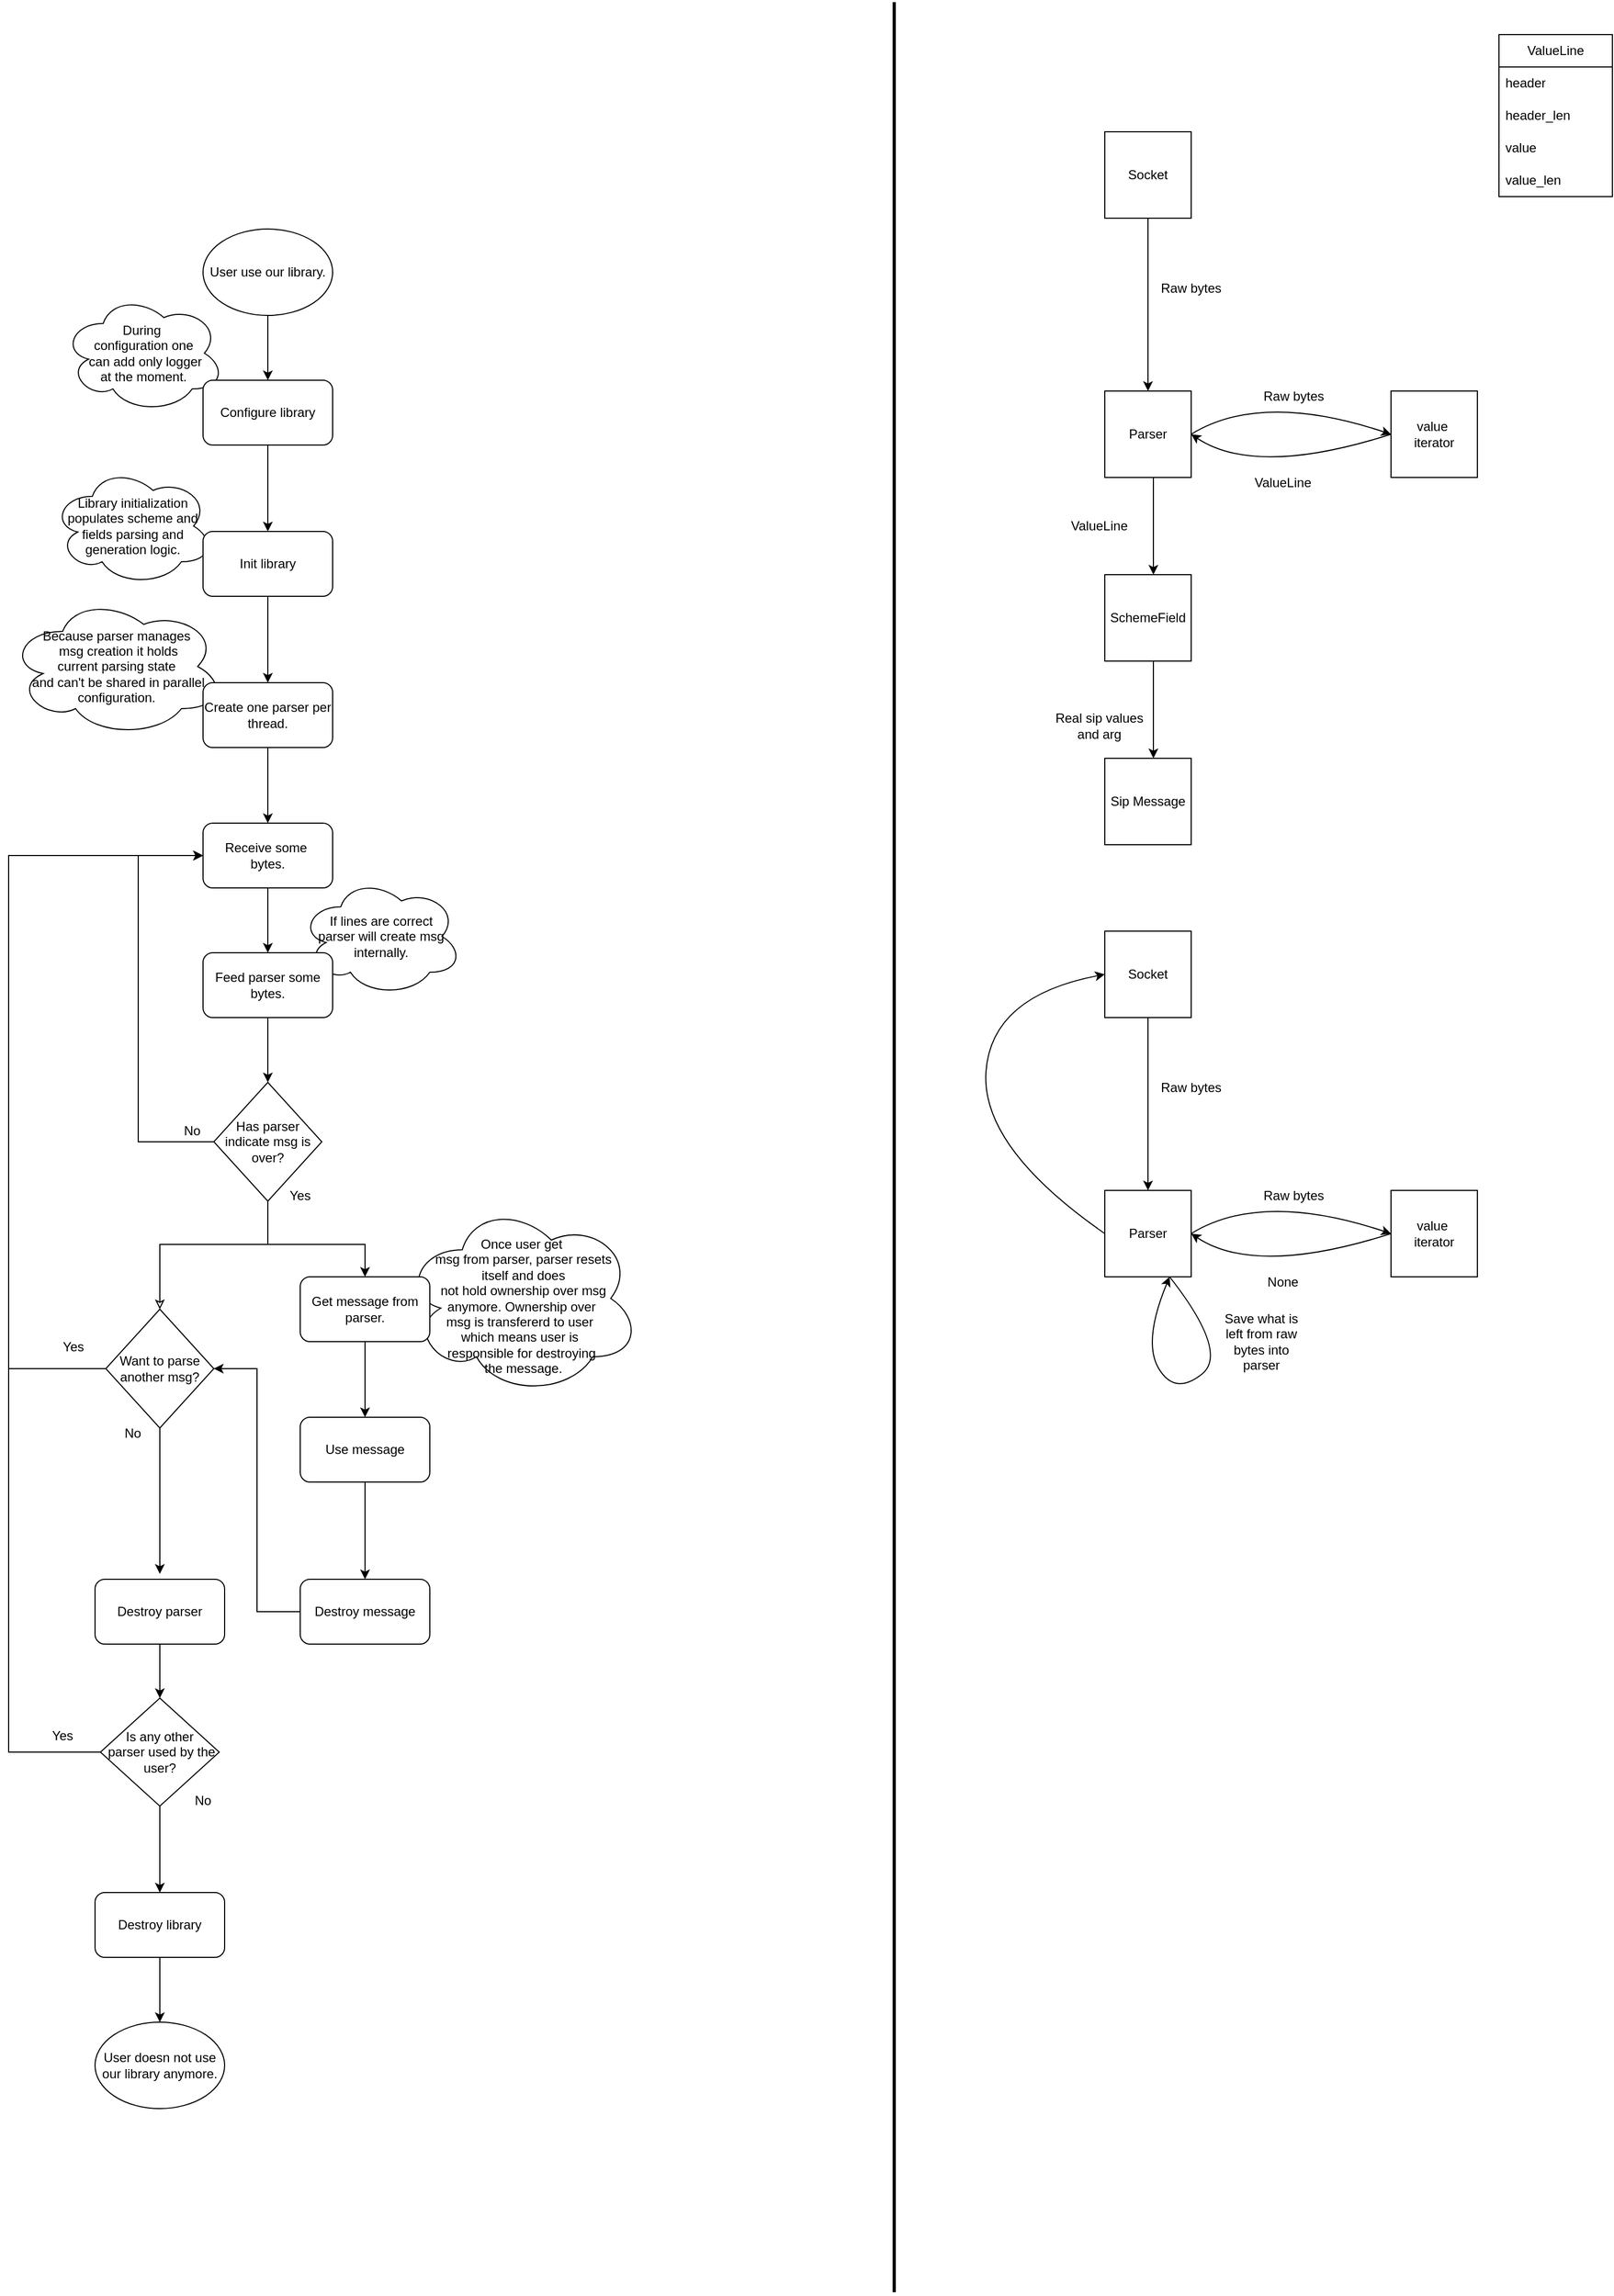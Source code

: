 <mxfile version="27.0.3">
  <diagram name="Parse" id="ZKBCoRI4lpfDGy-4syBj">
    <mxGraphModel dx="3244" dy="1304" grid="1" gridSize="10" guides="1" tooltips="1" connect="1" arrows="1" fold="1" page="1" pageScale="1" pageWidth="850" pageHeight="1100" math="0" shadow="0">
      <root>
        <mxCell id="0" />
        <mxCell id="1" parent="0" />
        <mxCell id="w6QvwMustZXX6lFKVsSo-62" value="&lt;div&gt;&lt;br&gt;&lt;/div&gt;&lt;div&gt;&lt;span style=&quot;background-color: transparent; color: light-dark(rgb(0, 0, 0), rgb(255, 255, 255));&quot;&gt;Once user get&lt;/span&gt;&lt;/div&gt;&lt;div&gt;&lt;span style=&quot;background-color: transparent; color: light-dark(rgb(0, 0, 0), rgb(255, 255, 255));&quot;&gt;&amp;nbsp;msg from parser,&amp;nbsp;&lt;/span&gt;&lt;span style=&quot;background-color: transparent; color: light-dark(rgb(0, 0, 0), rgb(255, 255, 255));&quot;&gt;parser resets&lt;/span&gt;&lt;/div&gt;&lt;div&gt;&lt;span style=&quot;background-color: transparent; color: light-dark(rgb(0, 0, 0), rgb(255, 255, 255));&quot;&gt;&amp;nbsp;itself and does&lt;/span&gt;&lt;/div&gt;&lt;div&gt;&amp;nbsp;not hold ownership over msg&lt;/div&gt;&lt;div&gt;&amp;nbsp;anymore. Ownership over&amp;nbsp;&lt;/div&gt;&lt;div&gt;msg is transfererd to user&amp;nbsp;&lt;/div&gt;&lt;div&gt;which means user is&amp;nbsp;&lt;/div&gt;&lt;div&gt;responsible&amp;nbsp;&lt;span style=&quot;background-color: transparent; color: light-dark(rgb(0, 0, 0), rgb(255, 255, 255));&quot;&gt;for destroying&lt;/span&gt;&lt;/div&gt;&lt;div&gt;&lt;span style=&quot;background-color: transparent; color: light-dark(rgb(0, 0, 0), rgb(255, 255, 255));&quot;&gt;&amp;nbsp;the message.&lt;/span&gt;&lt;/div&gt;" style="ellipse;shape=cloud;whiteSpace=wrap;html=1;" parent="1" vertex="1">
          <mxGeometry x="-335" y="1150" width="220" height="180" as="geometry" />
        </mxCell>
        <mxCell id="w6QvwMustZXX6lFKVsSo-14" value="&lt;div&gt;&lt;br&gt;&lt;/div&gt;Because parser&amp;nbsp;&lt;span style=&quot;background-color: transparent; color: light-dark(rgb(0, 0, 0), rgb(255, 255, 255));&quot;&gt;manages&lt;/span&gt;&lt;div&gt;&lt;span style=&quot;background-color: transparent; color: light-dark(rgb(0, 0, 0), rgb(255, 255, 255));&quot;&gt;&amp;nbsp;msg&amp;nbsp;&lt;/span&gt;&lt;span style=&quot;background-color: transparent; color: light-dark(rgb(0, 0, 0), rgb(255, 255, 255));&quot;&gt;creation it holds&lt;/span&gt;&lt;div&gt;&lt;span style=&quot;background-color: transparent; color: light-dark(rgb(0, 0, 0), rgb(255, 255, 255));&quot;&gt;current parsing state&lt;/span&gt;&lt;/div&gt;&lt;div&gt;&lt;span style=&quot;background-color: transparent; color: light-dark(rgb(0, 0, 0), rgb(255, 255, 255));&quot;&gt;&amp;nbsp;and can&#39;t be shared in parallel&lt;/span&gt;&lt;/div&gt;&lt;div&gt;&lt;span style=&quot;background-color: transparent; color: light-dark(rgb(0, 0, 0), rgb(255, 255, 255));&quot;&gt;configuration.&lt;/span&gt;&lt;/div&gt;&lt;div&gt;&lt;div&gt;&lt;br&gt;&lt;/div&gt;&lt;/div&gt;&lt;/div&gt;" style="ellipse;shape=cloud;whiteSpace=wrap;html=1;" parent="1" vertex="1">
          <mxGeometry x="-700" y="590" width="200" height="130" as="geometry" />
        </mxCell>
        <mxCell id="w6QvwMustZXX6lFKVsSo-7" value="Library initialization populates scheme and fields parsing and generation logic." style="ellipse;shape=cloud;whiteSpace=wrap;html=1;" parent="1" vertex="1">
          <mxGeometry x="-660" y="470" width="150" height="110" as="geometry" />
        </mxCell>
        <mxCell id="w6QvwMustZXX6lFKVsSo-4" value="During&amp;nbsp;&lt;div&gt;configuration one&lt;/div&gt;&lt;div&gt;&amp;nbsp;can add only&lt;span style=&quot;background-color: transparent; color: light-dark(rgb(0, 0, 0), rgb(255, 255, 255));&quot;&gt;&amp;nbsp;logger&lt;/span&gt;&lt;/div&gt;&lt;div&gt;&lt;div&gt;at the moment.&lt;/div&gt;&lt;/div&gt;" style="ellipse;shape=cloud;whiteSpace=wrap;html=1;" parent="1" vertex="1">
          <mxGeometry x="-650" y="310" width="150" height="110" as="geometry" />
        </mxCell>
        <mxCell id="w6QvwMustZXX6lFKVsSo-3" value="" style="edgeStyle=orthogonalEdgeStyle;rounded=0;orthogonalLoop=1;jettySize=auto;html=1;" parent="1" source="w6QvwMustZXX6lFKVsSo-1" target="w6QvwMustZXX6lFKVsSo-2" edge="1">
          <mxGeometry relative="1" as="geometry" />
        </mxCell>
        <mxCell id="w6QvwMustZXX6lFKVsSo-1" value="User use our library." style="ellipse;whiteSpace=wrap;html=1;" parent="1" vertex="1">
          <mxGeometry x="-520" y="250" width="120" height="80" as="geometry" />
        </mxCell>
        <mxCell id="w6QvwMustZXX6lFKVsSo-6" value="" style="edgeStyle=orthogonalEdgeStyle;rounded=0;orthogonalLoop=1;jettySize=auto;html=1;" parent="1" source="w6QvwMustZXX6lFKVsSo-2" target="w6QvwMustZXX6lFKVsSo-5" edge="1">
          <mxGeometry relative="1" as="geometry" />
        </mxCell>
        <mxCell id="w6QvwMustZXX6lFKVsSo-2" value="Configure library" style="rounded=1;whiteSpace=wrap;html=1;" parent="1" vertex="1">
          <mxGeometry x="-520" y="390" width="120" height="60" as="geometry" />
        </mxCell>
        <mxCell id="w6QvwMustZXX6lFKVsSo-13" value="" style="edgeStyle=orthogonalEdgeStyle;rounded=0;orthogonalLoop=1;jettySize=auto;html=1;" parent="1" source="w6QvwMustZXX6lFKVsSo-5" target="w6QvwMustZXX6lFKVsSo-11" edge="1">
          <mxGeometry relative="1" as="geometry" />
        </mxCell>
        <mxCell id="w6QvwMustZXX6lFKVsSo-5" value="Init library" style="rounded=1;whiteSpace=wrap;html=1;" parent="1" vertex="1">
          <mxGeometry x="-520" y="530" width="120" height="60" as="geometry" />
        </mxCell>
        <mxCell id="w6QvwMustZXX6lFKVsSo-26" value="" style="edgeStyle=orthogonalEdgeStyle;rounded=0;orthogonalLoop=1;jettySize=auto;html=1;" parent="1" source="w6QvwMustZXX6lFKVsSo-11" target="w6QvwMustZXX6lFKVsSo-19" edge="1">
          <mxGeometry relative="1" as="geometry" />
        </mxCell>
        <mxCell id="w6QvwMustZXX6lFKVsSo-11" value="Create one parser per thread." style="rounded=1;whiteSpace=wrap;html=1;" parent="1" vertex="1">
          <mxGeometry x="-520" y="670" width="120" height="60" as="geometry" />
        </mxCell>
        <mxCell id="w6QvwMustZXX6lFKVsSo-18" value="If lines are correct&lt;div&gt;parser will create msg internally.&lt;/div&gt;" style="ellipse;shape=cloud;whiteSpace=wrap;html=1;" parent="1" vertex="1">
          <mxGeometry x="-430" y="850" width="150" height="110" as="geometry" />
        </mxCell>
        <mxCell id="w6QvwMustZXX6lFKVsSo-27" value="" style="edgeStyle=orthogonalEdgeStyle;rounded=0;orthogonalLoop=1;jettySize=auto;html=1;" parent="1" source="w6QvwMustZXX6lFKVsSo-19" target="w6QvwMustZXX6lFKVsSo-20" edge="1">
          <mxGeometry relative="1" as="geometry" />
        </mxCell>
        <mxCell id="w6QvwMustZXX6lFKVsSo-19" value="Receive some&amp;nbsp;&lt;div&gt;bytes.&lt;/div&gt;" style="rounded=1;whiteSpace=wrap;html=1;" parent="1" vertex="1">
          <mxGeometry x="-520" y="800" width="120" height="60" as="geometry" />
        </mxCell>
        <mxCell id="w6QvwMustZXX6lFKVsSo-28" value="" style="edgeStyle=orthogonalEdgeStyle;rounded=0;orthogonalLoop=1;jettySize=auto;html=1;" parent="1" source="w6QvwMustZXX6lFKVsSo-20" target="w6QvwMustZXX6lFKVsSo-21" edge="1">
          <mxGeometry relative="1" as="geometry" />
        </mxCell>
        <mxCell id="w6QvwMustZXX6lFKVsSo-20" value="Feed parser some bytes." style="rounded=1;whiteSpace=wrap;html=1;" parent="1" vertex="1">
          <mxGeometry x="-520" y="920" width="120" height="60" as="geometry" />
        </mxCell>
        <mxCell id="w6QvwMustZXX6lFKVsSo-25" value="" style="edgeStyle=orthogonalEdgeStyle;rounded=0;orthogonalLoop=1;jettySize=auto;html=1;entryX=0;entryY=0.5;entryDx=0;entryDy=0;" parent="1" source="w6QvwMustZXX6lFKVsSo-21" target="w6QvwMustZXX6lFKVsSo-19" edge="1">
          <mxGeometry relative="1" as="geometry">
            <mxPoint x="-640" y="1095" as="targetPoint" />
            <Array as="points">
              <mxPoint x="-580" y="1095" />
              <mxPoint x="-580" y="830" />
            </Array>
          </mxGeometry>
        </mxCell>
        <mxCell id="w6QvwMustZXX6lFKVsSo-35" value="" style="edgeStyle=orthogonalEdgeStyle;rounded=0;orthogonalLoop=1;jettySize=auto;html=1;" parent="1" source="w6QvwMustZXX6lFKVsSo-21" target="w6QvwMustZXX6lFKVsSo-34" edge="1">
          <mxGeometry relative="1" as="geometry">
            <Array as="points">
              <mxPoint x="-460" y="1190" />
              <mxPoint x="-370" y="1190" />
            </Array>
          </mxGeometry>
        </mxCell>
        <mxCell id="w6QvwMustZXX6lFKVsSo-21" value="Has parser indicate msg is over?" style="rhombus;whiteSpace=wrap;html=1;" parent="1" vertex="1">
          <mxGeometry x="-510" y="1040" width="100" height="110" as="geometry" />
        </mxCell>
        <mxCell id="w6QvwMustZXX6lFKVsSo-29" value="No" style="text;html=1;align=center;verticalAlign=middle;whiteSpace=wrap;rounded=0;" parent="1" vertex="1">
          <mxGeometry x="-560" y="1070" width="60" height="30" as="geometry" />
        </mxCell>
        <mxCell id="w6QvwMustZXX6lFKVsSo-77" value="" style="edgeStyle=orthogonalEdgeStyle;rounded=0;orthogonalLoop=1;jettySize=auto;html=1;" parent="1" source="w6QvwMustZXX6lFKVsSo-34" target="w6QvwMustZXX6lFKVsSo-43" edge="1">
          <mxGeometry relative="1" as="geometry">
            <mxPoint x="-370" y="1390" as="targetPoint" />
          </mxGeometry>
        </mxCell>
        <mxCell id="w6QvwMustZXX6lFKVsSo-34" value="Get message from parser." style="rounded=1;whiteSpace=wrap;html=1;" parent="1" vertex="1">
          <mxGeometry x="-430" y="1220" width="120" height="60" as="geometry" />
        </mxCell>
        <mxCell id="w6QvwMustZXX6lFKVsSo-36" value="Yes" style="text;html=1;align=center;verticalAlign=middle;whiteSpace=wrap;rounded=0;" parent="1" vertex="1">
          <mxGeometry x="-460" y="1130" width="60" height="30" as="geometry" />
        </mxCell>
        <mxCell id="w6QvwMustZXX6lFKVsSo-47" value="" style="edgeStyle=orthogonalEdgeStyle;rounded=0;orthogonalLoop=1;jettySize=auto;html=1;" parent="1" source="w6QvwMustZXX6lFKVsSo-43" target="w6QvwMustZXX6lFKVsSo-46" edge="1">
          <mxGeometry relative="1" as="geometry" />
        </mxCell>
        <mxCell id="w6QvwMustZXX6lFKVsSo-43" value="Use message" style="rounded=1;whiteSpace=wrap;html=1;" parent="1" vertex="1">
          <mxGeometry x="-430" y="1350" width="120" height="60" as="geometry" />
        </mxCell>
        <mxCell id="w6QvwMustZXX6lFKVsSo-69" value="" style="edgeStyle=orthogonalEdgeStyle;rounded=0;orthogonalLoop=1;jettySize=auto;html=1;entryX=1;entryY=0.5;entryDx=0;entryDy=0;" parent="1" source="w6QvwMustZXX6lFKVsSo-46" target="w6QvwMustZXX6lFKVsSo-57" edge="1">
          <mxGeometry relative="1" as="geometry" />
        </mxCell>
        <mxCell id="w6QvwMustZXX6lFKVsSo-46" value="Destroy message" style="rounded=1;whiteSpace=wrap;html=1;" parent="1" vertex="1">
          <mxGeometry x="-430" y="1500" width="120" height="60" as="geometry" />
        </mxCell>
        <mxCell id="w6QvwMustZXX6lFKVsSo-66" value="" style="edgeStyle=orthogonalEdgeStyle;rounded=0;orthogonalLoop=1;jettySize=auto;html=1;entryX=0;entryY=0.5;entryDx=0;entryDy=0;" parent="1" source="w6QvwMustZXX6lFKVsSo-57" target="w6QvwMustZXX6lFKVsSo-19" edge="1">
          <mxGeometry relative="1" as="geometry">
            <mxPoint x="-755" y="1445" as="targetPoint" />
            <Array as="points">
              <mxPoint x="-700" y="1305" />
              <mxPoint x="-700" y="830" />
            </Array>
          </mxGeometry>
        </mxCell>
        <mxCell id="w6QvwMustZXX6lFKVsSo-71" value="" style="edgeStyle=orthogonalEdgeStyle;rounded=0;orthogonalLoop=1;jettySize=auto;html=1;" parent="1" source="w6QvwMustZXX6lFKVsSo-57" edge="1">
          <mxGeometry relative="1" as="geometry">
            <mxPoint x="-560" y="1495" as="targetPoint" />
          </mxGeometry>
        </mxCell>
        <mxCell id="w6QvwMustZXX6lFKVsSo-79" value="" style="edgeStyle=orthogonalEdgeStyle;rounded=0;orthogonalLoop=1;jettySize=auto;html=1;entryX=0.5;entryY=1;entryDx=0;entryDy=0;startArrow=classic;startFill=0;endArrow=none;" parent="1" source="w6QvwMustZXX6lFKVsSo-57" target="w6QvwMustZXX6lFKVsSo-21" edge="1">
          <mxGeometry relative="1" as="geometry">
            <mxPoint x="-560" y="1115" as="targetPoint" />
            <Array as="points">
              <mxPoint x="-560" y="1190" />
              <mxPoint x="-460" y="1190" />
            </Array>
          </mxGeometry>
        </mxCell>
        <mxCell id="w6QvwMustZXX6lFKVsSo-57" value="Want to parse another msg?" style="rhombus;whiteSpace=wrap;html=1;" parent="1" vertex="1">
          <mxGeometry x="-610" y="1250" width="100" height="110" as="geometry" />
        </mxCell>
        <mxCell id="w6QvwMustZXX6lFKVsSo-67" value="Yes" style="text;html=1;align=center;verticalAlign=middle;whiteSpace=wrap;rounded=0;" parent="1" vertex="1">
          <mxGeometry x="-670" y="1270" width="60" height="30" as="geometry" />
        </mxCell>
        <mxCell id="w6QvwMustZXX6lFKVsSo-72" value="No" style="text;html=1;align=center;verticalAlign=middle;whiteSpace=wrap;rounded=0;" parent="1" vertex="1">
          <mxGeometry x="-615" y="1350" width="60" height="30" as="geometry" />
        </mxCell>
        <mxCell id="w6QvwMustZXX6lFKVsSo-85" value="" style="edgeStyle=orthogonalEdgeStyle;rounded=0;orthogonalLoop=1;jettySize=auto;html=1;" parent="1" source="w6QvwMustZXX6lFKVsSo-74" target="w6QvwMustZXX6lFKVsSo-82" edge="1">
          <mxGeometry relative="1" as="geometry" />
        </mxCell>
        <mxCell id="w6QvwMustZXX6lFKVsSo-74" value="Destroy parser" style="rounded=1;whiteSpace=wrap;html=1;" parent="1" vertex="1">
          <mxGeometry x="-620" y="1500" width="120" height="60" as="geometry" />
        </mxCell>
        <mxCell id="w6QvwMustZXX6lFKVsSo-83" value="" style="edgeStyle=orthogonalEdgeStyle;rounded=0;orthogonalLoop=1;jettySize=auto;html=1;entryX=0;entryY=0.5;entryDx=0;entryDy=0;" parent="1" source="w6QvwMustZXX6lFKVsSo-82" target="w6QvwMustZXX6lFKVsSo-19" edge="1">
          <mxGeometry relative="1" as="geometry">
            <mxPoint x="-690" y="1660" as="targetPoint" />
            <Array as="points">
              <mxPoint x="-700" y="1660" />
              <mxPoint x="-700" y="830" />
            </Array>
          </mxGeometry>
        </mxCell>
        <mxCell id="w6QvwMustZXX6lFKVsSo-87" value="" style="edgeStyle=orthogonalEdgeStyle;rounded=0;orthogonalLoop=1;jettySize=auto;html=1;" parent="1" source="w6QvwMustZXX6lFKVsSo-82" edge="1">
          <mxGeometry relative="1" as="geometry">
            <mxPoint x="-560" y="1790" as="targetPoint" />
          </mxGeometry>
        </mxCell>
        <mxCell id="w6QvwMustZXX6lFKVsSo-82" value="Is any other&lt;div&gt;&amp;nbsp;parser used by the user?&lt;/div&gt;" style="rhombus;whiteSpace=wrap;html=1;" parent="1" vertex="1">
          <mxGeometry x="-615" y="1610" width="110" height="100" as="geometry" />
        </mxCell>
        <mxCell id="w6QvwMustZXX6lFKVsSo-84" value="Yes" style="text;html=1;align=center;verticalAlign=middle;whiteSpace=wrap;rounded=0;" parent="1" vertex="1">
          <mxGeometry x="-680" y="1630" width="60" height="30" as="geometry" />
        </mxCell>
        <mxCell id="w6QvwMustZXX6lFKVsSo-88" value="No" style="text;html=1;align=center;verticalAlign=middle;whiteSpace=wrap;rounded=0;" parent="1" vertex="1">
          <mxGeometry x="-550" y="1690" width="60" height="30" as="geometry" />
        </mxCell>
        <mxCell id="w6QvwMustZXX6lFKVsSo-91" value="" style="edgeStyle=orthogonalEdgeStyle;rounded=0;orthogonalLoop=1;jettySize=auto;html=1;" parent="1" source="w6QvwMustZXX6lFKVsSo-89" target="w6QvwMustZXX6lFKVsSo-90" edge="1">
          <mxGeometry relative="1" as="geometry" />
        </mxCell>
        <mxCell id="w6QvwMustZXX6lFKVsSo-89" value="Destroy library" style="rounded=1;whiteSpace=wrap;html=1;" parent="1" vertex="1">
          <mxGeometry x="-620" y="1790" width="120" height="60" as="geometry" />
        </mxCell>
        <mxCell id="w6QvwMustZXX6lFKVsSo-90" value="User doesn not use our library anymore." style="ellipse;whiteSpace=wrap;html=1;" parent="1" vertex="1">
          <mxGeometry x="-620" y="1910" width="120" height="80" as="geometry" />
        </mxCell>
        <mxCell id="ZkheOrI6pRWmsH4isbMg-12" value="" style="endArrow=none;html=1;rounded=0;strokeWidth=3;" edge="1" parent="1">
          <mxGeometry width="50" height="50" relative="1" as="geometry">
            <mxPoint x="120" y="2160" as="sourcePoint" />
            <mxPoint x="120" y="40" as="targetPoint" />
          </mxGeometry>
        </mxCell>
        <mxCell id="ZkheOrI6pRWmsH4isbMg-13" value="Socket" style="whiteSpace=wrap;html=1;aspect=fixed;" vertex="1" parent="1">
          <mxGeometry x="315" y="160" width="80" height="80" as="geometry" />
        </mxCell>
        <mxCell id="ZkheOrI6pRWmsH4isbMg-15" value="Parser" style="whiteSpace=wrap;html=1;aspect=fixed;" vertex="1" parent="1">
          <mxGeometry x="315" y="400" width="80" height="80" as="geometry" />
        </mxCell>
        <mxCell id="ZkheOrI6pRWmsH4isbMg-16" value="" style="endArrow=classic;html=1;rounded=0;entryX=0.5;entryY=0;entryDx=0;entryDy=0;" edge="1" parent="1" target="ZkheOrI6pRWmsH4isbMg-15">
          <mxGeometry width="50" height="50" relative="1" as="geometry">
            <mxPoint x="355" y="240" as="sourcePoint" />
            <mxPoint x="405" y="180" as="targetPoint" />
          </mxGeometry>
        </mxCell>
        <mxCell id="ZkheOrI6pRWmsH4isbMg-17" value="Raw bytes" style="text;html=1;align=center;verticalAlign=middle;whiteSpace=wrap;rounded=0;" vertex="1" parent="1">
          <mxGeometry x="365" y="290" width="60" height="30" as="geometry" />
        </mxCell>
        <mxCell id="ZkheOrI6pRWmsH4isbMg-20" value="value&amp;nbsp;&lt;div&gt;iterator&lt;/div&gt;" style="whiteSpace=wrap;html=1;aspect=fixed;" vertex="1" parent="1">
          <mxGeometry x="580" y="400" width="80" height="80" as="geometry" />
        </mxCell>
        <mxCell id="ZkheOrI6pRWmsH4isbMg-23" value="" style="endArrow=classic;html=1;rounded=0;exitX=1;exitY=0.5;exitDx=0;exitDy=0;entryX=0;entryY=0.5;entryDx=0;entryDy=0;curved=1;" edge="1" parent="1" source="ZkheOrI6pRWmsH4isbMg-15" target="ZkheOrI6pRWmsH4isbMg-20">
          <mxGeometry width="50" height="50" relative="1" as="geometry">
            <mxPoint x="430" y="440" as="sourcePoint" />
            <mxPoint x="480" y="390" as="targetPoint" />
            <Array as="points">
              <mxPoint x="460" y="400" />
            </Array>
          </mxGeometry>
        </mxCell>
        <mxCell id="ZkheOrI6pRWmsH4isbMg-24" value="" style="endArrow=classic;html=1;rounded=0;exitX=0;exitY=0.5;exitDx=0;exitDy=0;entryX=0;entryY=0.5;entryDx=0;entryDy=0;curved=1;" edge="1" parent="1" source="ZkheOrI6pRWmsH4isbMg-20">
          <mxGeometry width="50" height="50" relative="1" as="geometry">
            <mxPoint x="520" y="440" as="sourcePoint" />
            <mxPoint x="395" y="440" as="targetPoint" />
            <Array as="points">
              <mxPoint x="455" y="480" />
            </Array>
          </mxGeometry>
        </mxCell>
        <mxCell id="ZkheOrI6pRWmsH4isbMg-25" value="Raw bytes" style="text;html=1;align=center;verticalAlign=middle;whiteSpace=wrap;rounded=0;" vertex="1" parent="1">
          <mxGeometry x="460" y="390" width="60" height="30" as="geometry" />
        </mxCell>
        <mxCell id="ZkheOrI6pRWmsH4isbMg-26" value="ValueLine" style="swimlane;fontStyle=0;childLayout=stackLayout;horizontal=1;startSize=30;horizontalStack=0;resizeParent=1;resizeParentMax=0;resizeLast=0;collapsible=1;marginBottom=0;whiteSpace=wrap;html=1;" vertex="1" parent="1">
          <mxGeometry x="680" y="70" width="105" height="150" as="geometry" />
        </mxCell>
        <mxCell id="ZkheOrI6pRWmsH4isbMg-27" value="header" style="text;strokeColor=none;fillColor=none;align=left;verticalAlign=middle;spacingLeft=4;spacingRight=4;overflow=hidden;points=[[0,0.5],[1,0.5]];portConstraint=eastwest;rotatable=0;whiteSpace=wrap;html=1;" vertex="1" parent="ZkheOrI6pRWmsH4isbMg-26">
          <mxGeometry y="30" width="105" height="30" as="geometry" />
        </mxCell>
        <mxCell id="ZkheOrI6pRWmsH4isbMg-28" value="header_len" style="text;strokeColor=none;fillColor=none;align=left;verticalAlign=middle;spacingLeft=4;spacingRight=4;overflow=hidden;points=[[0,0.5],[1,0.5]];portConstraint=eastwest;rotatable=0;whiteSpace=wrap;html=1;" vertex="1" parent="ZkheOrI6pRWmsH4isbMg-26">
          <mxGeometry y="60" width="105" height="30" as="geometry" />
        </mxCell>
        <mxCell id="ZkheOrI6pRWmsH4isbMg-29" value="value" style="text;strokeColor=none;fillColor=none;align=left;verticalAlign=middle;spacingLeft=4;spacingRight=4;overflow=hidden;points=[[0,0.5],[1,0.5]];portConstraint=eastwest;rotatable=0;whiteSpace=wrap;html=1;" vertex="1" parent="ZkheOrI6pRWmsH4isbMg-26">
          <mxGeometry y="90" width="105" height="30" as="geometry" />
        </mxCell>
        <mxCell id="ZkheOrI6pRWmsH4isbMg-30" value="value_len" style="text;strokeColor=none;fillColor=none;align=left;verticalAlign=middle;spacingLeft=4;spacingRight=4;overflow=hidden;points=[[0,0.5],[1,0.5]];portConstraint=eastwest;rotatable=0;whiteSpace=wrap;html=1;" vertex="1" parent="ZkheOrI6pRWmsH4isbMg-26">
          <mxGeometry y="120" width="105" height="30" as="geometry" />
        </mxCell>
        <mxCell id="ZkheOrI6pRWmsH4isbMg-32" value="" style="endArrow=classic;html=1;rounded=0;" edge="1" parent="1">
          <mxGeometry width="50" height="50" relative="1" as="geometry">
            <mxPoint x="360" y="480" as="sourcePoint" />
            <mxPoint x="360" y="570" as="targetPoint" />
          </mxGeometry>
        </mxCell>
        <mxCell id="ZkheOrI6pRWmsH4isbMg-33" value="ValueLine" style="text;html=1;align=center;verticalAlign=middle;whiteSpace=wrap;rounded=0;" vertex="1" parent="1">
          <mxGeometry x="280" y="510" width="60" height="30" as="geometry" />
        </mxCell>
        <mxCell id="ZkheOrI6pRWmsH4isbMg-34" value="ValueLine" style="text;html=1;align=center;verticalAlign=middle;whiteSpace=wrap;rounded=0;" vertex="1" parent="1">
          <mxGeometry x="450" y="470" width="60" height="30" as="geometry" />
        </mxCell>
        <mxCell id="ZkheOrI6pRWmsH4isbMg-35" value="SchemeField" style="whiteSpace=wrap;html=1;aspect=fixed;" vertex="1" parent="1">
          <mxGeometry x="315" y="570" width="80" height="80" as="geometry" />
        </mxCell>
        <mxCell id="ZkheOrI6pRWmsH4isbMg-36" value="" style="endArrow=classic;html=1;rounded=0;" edge="1" parent="1">
          <mxGeometry width="50" height="50" relative="1" as="geometry">
            <mxPoint x="360" y="650" as="sourcePoint" />
            <mxPoint x="360" y="740" as="targetPoint" />
          </mxGeometry>
        </mxCell>
        <mxCell id="ZkheOrI6pRWmsH4isbMg-37" value="Sip Message" style="whiteSpace=wrap;html=1;aspect=fixed;" vertex="1" parent="1">
          <mxGeometry x="315" y="740" width="80" height="80" as="geometry" />
        </mxCell>
        <mxCell id="ZkheOrI6pRWmsH4isbMg-38" value="Real sip values and arg" style="text;html=1;align=center;verticalAlign=middle;whiteSpace=wrap;rounded=0;" vertex="1" parent="1">
          <mxGeometry x="260" y="680" width="100" height="60" as="geometry" />
        </mxCell>
        <mxCell id="ZkheOrI6pRWmsH4isbMg-44" value="Socket" style="whiteSpace=wrap;html=1;aspect=fixed;" vertex="1" parent="1">
          <mxGeometry x="315" y="900" width="80" height="80" as="geometry" />
        </mxCell>
        <mxCell id="ZkheOrI6pRWmsH4isbMg-45" value="Parser" style="whiteSpace=wrap;html=1;aspect=fixed;" vertex="1" parent="1">
          <mxGeometry x="315" y="1140" width="80" height="80" as="geometry" />
        </mxCell>
        <mxCell id="ZkheOrI6pRWmsH4isbMg-46" value="" style="endArrow=classic;html=1;rounded=0;entryX=0.5;entryY=0;entryDx=0;entryDy=0;" edge="1" parent="1" target="ZkheOrI6pRWmsH4isbMg-45">
          <mxGeometry width="50" height="50" relative="1" as="geometry">
            <mxPoint x="355" y="980" as="sourcePoint" />
            <mxPoint x="405" y="920" as="targetPoint" />
          </mxGeometry>
        </mxCell>
        <mxCell id="ZkheOrI6pRWmsH4isbMg-47" value="Raw bytes" style="text;html=1;align=center;verticalAlign=middle;whiteSpace=wrap;rounded=0;" vertex="1" parent="1">
          <mxGeometry x="365" y="1030" width="60" height="30" as="geometry" />
        </mxCell>
        <mxCell id="ZkheOrI6pRWmsH4isbMg-48" value="value&amp;nbsp;&lt;div&gt;iterator&lt;/div&gt;" style="whiteSpace=wrap;html=1;aspect=fixed;" vertex="1" parent="1">
          <mxGeometry x="580" y="1140" width="80" height="80" as="geometry" />
        </mxCell>
        <mxCell id="ZkheOrI6pRWmsH4isbMg-49" value="" style="endArrow=classic;html=1;rounded=0;exitX=1;exitY=0.5;exitDx=0;exitDy=0;entryX=0;entryY=0.5;entryDx=0;entryDy=0;curved=1;" edge="1" parent="1" source="ZkheOrI6pRWmsH4isbMg-45" target="ZkheOrI6pRWmsH4isbMg-48">
          <mxGeometry width="50" height="50" relative="1" as="geometry">
            <mxPoint x="430" y="1180" as="sourcePoint" />
            <mxPoint x="480" y="1130" as="targetPoint" />
            <Array as="points">
              <mxPoint x="460" y="1140" />
            </Array>
          </mxGeometry>
        </mxCell>
        <mxCell id="ZkheOrI6pRWmsH4isbMg-50" value="" style="endArrow=classic;html=1;rounded=0;exitX=0;exitY=0.5;exitDx=0;exitDy=0;entryX=0;entryY=0.5;entryDx=0;entryDy=0;curved=1;" edge="1" parent="1" source="ZkheOrI6pRWmsH4isbMg-48">
          <mxGeometry width="50" height="50" relative="1" as="geometry">
            <mxPoint x="520" y="1180" as="sourcePoint" />
            <mxPoint x="395" y="1180" as="targetPoint" />
            <Array as="points">
              <mxPoint x="455" y="1220" />
            </Array>
          </mxGeometry>
        </mxCell>
        <mxCell id="ZkheOrI6pRWmsH4isbMg-51" value="Raw bytes" style="text;html=1;align=center;verticalAlign=middle;whiteSpace=wrap;rounded=0;" vertex="1" parent="1">
          <mxGeometry x="460" y="1130" width="60" height="30" as="geometry" />
        </mxCell>
        <mxCell id="ZkheOrI6pRWmsH4isbMg-52" value="" style="endArrow=classic;html=1;rounded=0;exitX=0.75;exitY=1;exitDx=0;exitDy=0;entryX=0.75;entryY=1;entryDx=0;entryDy=0;curved=1;" edge="1" parent="1" source="ZkheOrI6pRWmsH4isbMg-45" target="ZkheOrI6pRWmsH4isbMg-45">
          <mxGeometry width="50" height="50" relative="1" as="geometry">
            <mxPoint x="360" y="1220" as="sourcePoint" />
            <mxPoint x="360" y="1310" as="targetPoint" />
            <Array as="points">
              <mxPoint x="430" y="1290" />
              <mxPoint x="380" y="1330" />
              <mxPoint x="350" y="1280" />
            </Array>
          </mxGeometry>
        </mxCell>
        <mxCell id="ZkheOrI6pRWmsH4isbMg-54" value="None" style="text;html=1;align=center;verticalAlign=middle;whiteSpace=wrap;rounded=0;" vertex="1" parent="1">
          <mxGeometry x="450" y="1210" width="60" height="30" as="geometry" />
        </mxCell>
        <mxCell id="ZkheOrI6pRWmsH4isbMg-61" value="Save what is left from raw bytes into parser" style="text;html=1;align=center;verticalAlign=middle;whiteSpace=wrap;rounded=0;" vertex="1" parent="1">
          <mxGeometry x="420" y="1260" width="80" height="40" as="geometry" />
        </mxCell>
        <mxCell id="ZkheOrI6pRWmsH4isbMg-62" value="" style="endArrow=classic;html=1;rounded=0;entryX=0;entryY=0.5;entryDx=0;entryDy=0;exitX=0;exitY=0.5;exitDx=0;exitDy=0;curved=1;" edge="1" parent="1" source="ZkheOrI6pRWmsH4isbMg-45" target="ZkheOrI6pRWmsH4isbMg-44">
          <mxGeometry width="50" height="50" relative="1" as="geometry">
            <mxPoint x="310" y="1180" as="sourcePoint" />
            <mxPoint x="360" y="1130" as="targetPoint" />
            <Array as="points">
              <mxPoint x="200" y="1100" />
              <mxPoint x="210" y="960" />
            </Array>
          </mxGeometry>
        </mxCell>
      </root>
    </mxGraphModel>
  </diagram>
</mxfile>
